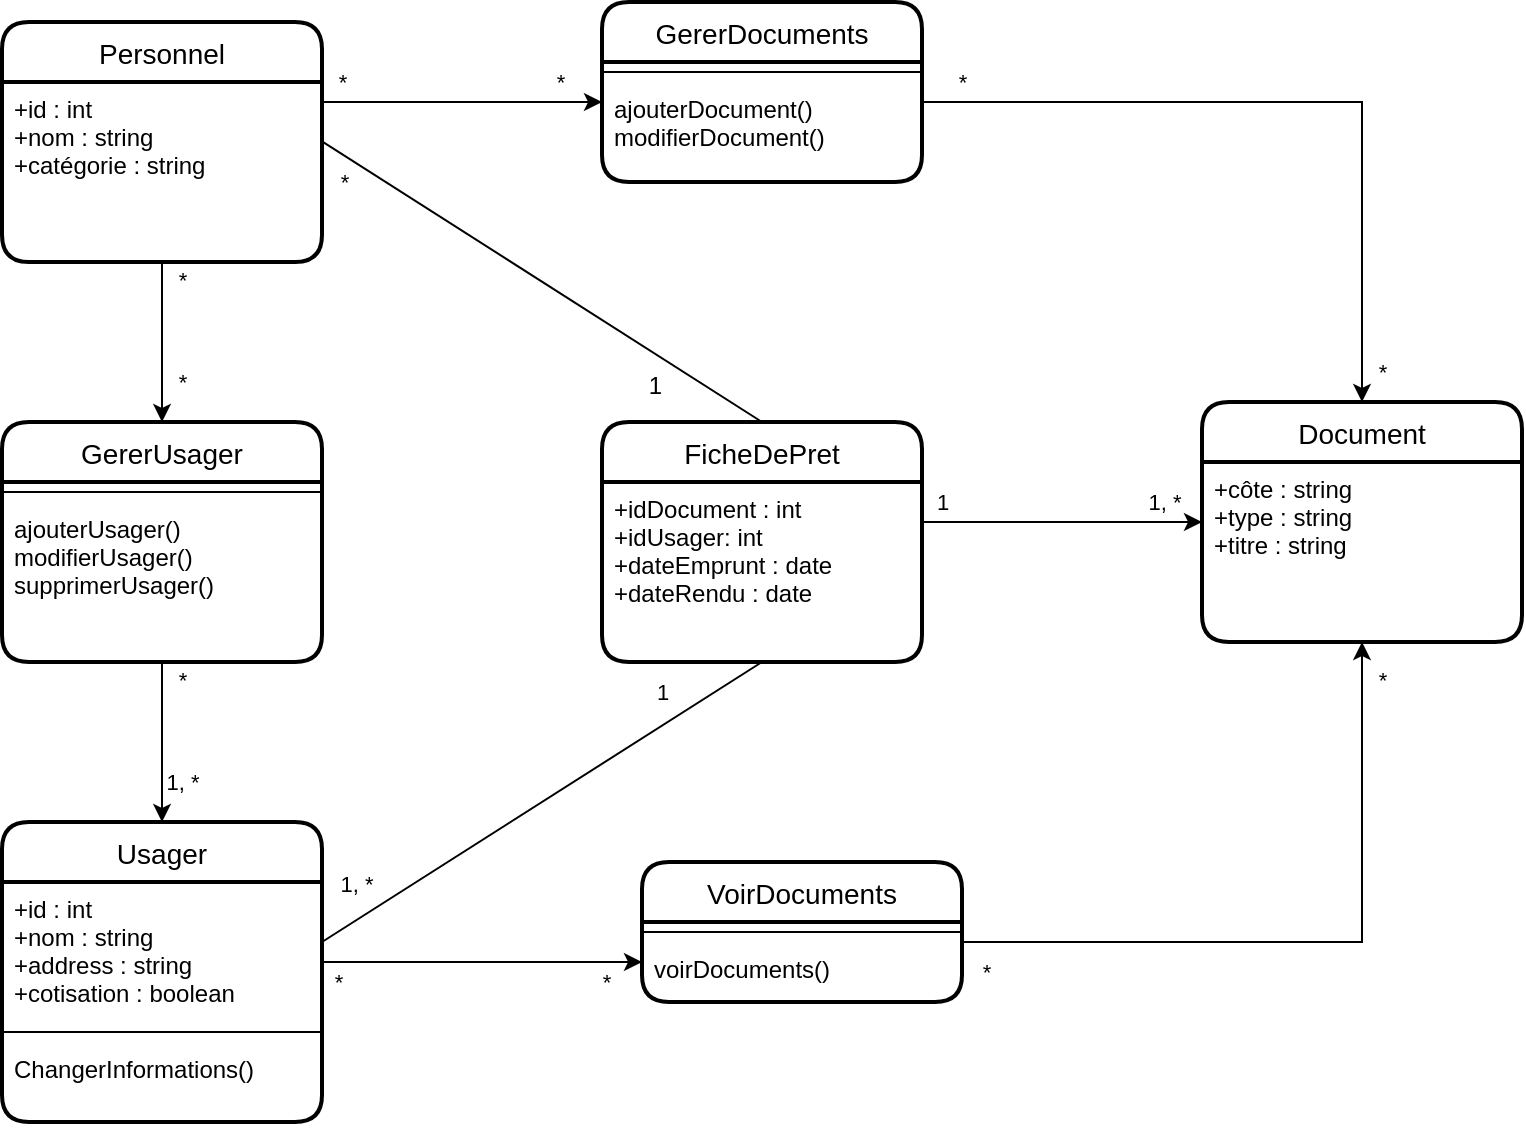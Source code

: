 <mxfile version="20.8.16" type="device"><diagram name="Page-1" id="PXcWsWgDegH-04_7bIJy"><mxGraphModel dx="777" dy="482" grid="1" gridSize="10" guides="1" tooltips="1" connect="1" arrows="1" fold="1" page="1" pageScale="1" pageWidth="850" pageHeight="1100" math="0" shadow="0"><root><mxCell id="0"/><mxCell id="1" parent="0"/><mxCell id="zXpPCSgOhFRxXym9Kdbs-14" value="Document" style="swimlane;childLayout=stackLayout;horizontal=1;startSize=30;horizontalStack=0;rounded=1;fontSize=14;fontStyle=0;strokeWidth=2;resizeParent=0;resizeLast=1;shadow=0;dashed=0;align=center;" parent="1" vertex="1"><mxGeometry x="640" y="230.0" width="160" height="120" as="geometry"/></mxCell><mxCell id="zXpPCSgOhFRxXym9Kdbs-15" value="+côte : string&#10;+type : string&#10;+titre : string" style="align=left;strokeColor=none;fillColor=none;spacingLeft=4;fontSize=12;verticalAlign=top;resizable=0;rotatable=0;part=1;" parent="zXpPCSgOhFRxXym9Kdbs-14" vertex="1"><mxGeometry y="30" width="160" height="90" as="geometry"/></mxCell><mxCell id="zXpPCSgOhFRxXym9Kdbs-16" value="" style="line;strokeWidth=1;rotatable=0;dashed=0;labelPosition=right;align=left;verticalAlign=middle;spacingTop=0;spacingLeft=6;points=[];portConstraint=eastwest;" parent="zXpPCSgOhFRxXym9Kdbs-14" vertex="1"><mxGeometry y="120" width="160" as="geometry"/></mxCell><mxCell id="zXpPCSgOhFRxXym9Kdbs-22" value="Usager" style="swimlane;childLayout=stackLayout;horizontal=1;startSize=30;horizontalStack=0;rounded=1;fontSize=14;fontStyle=0;strokeWidth=2;resizeParent=0;resizeLast=1;shadow=0;dashed=0;align=center;" parent="1" vertex="1"><mxGeometry x="40" y="440" width="160" height="150" as="geometry"/></mxCell><mxCell id="zXpPCSgOhFRxXym9Kdbs-64" value="+id : int&#10;+nom : string&#10;+address : string&#10;+cotisation : boolean" style="text;strokeColor=none;fillColor=none;spacingLeft=4;spacingRight=4;overflow=hidden;rotatable=0;points=[[0,0.5],[1,0.5]];portConstraint=eastwest;fontSize=12;" parent="zXpPCSgOhFRxXym9Kdbs-22" vertex="1"><mxGeometry y="30" width="160" height="70" as="geometry"/></mxCell><mxCell id="zXpPCSgOhFRxXym9Kdbs-66" value="" style="line;strokeWidth=1;rotatable=0;dashed=0;labelPosition=right;align=left;verticalAlign=middle;spacingTop=0;spacingLeft=6;points=[];portConstraint=eastwest;" parent="zXpPCSgOhFRxXym9Kdbs-22" vertex="1"><mxGeometry y="100" width="160" height="10" as="geometry"/></mxCell><mxCell id="zXpPCSgOhFRxXym9Kdbs-67" value="ChangerInformations()" style="text;strokeColor=none;fillColor=none;spacingLeft=4;spacingRight=4;overflow=hidden;rotatable=0;points=[[0,0.5],[1,0.5]];portConstraint=eastwest;fontSize=12;" parent="zXpPCSgOhFRxXym9Kdbs-22" vertex="1"><mxGeometry y="110" width="160" height="40" as="geometry"/></mxCell><mxCell id="zXpPCSgOhFRxXym9Kdbs-81" style="edgeStyle=orthogonalEdgeStyle;rounded=0;orthogonalLoop=1;jettySize=auto;html=1;exitX=0.5;exitY=1;exitDx=0;exitDy=0;entryX=0.5;entryY=0;entryDx=0;entryDy=0;" parent="1" source="zXpPCSgOhFRxXym9Kdbs-24" target="zXpPCSgOhFRxXym9Kdbs-78" edge="1"><mxGeometry relative="1" as="geometry"/></mxCell><mxCell id="4rcZRtIQad1Gh3afrB79-6" value="*" style="edgeLabel;html=1;align=center;verticalAlign=middle;resizable=0;points=[];" vertex="1" connectable="0" parent="zXpPCSgOhFRxXym9Kdbs-81"><mxGeometry x="-0.779" y="1" relative="1" as="geometry"><mxPoint x="9" as="offset"/></mxGeometry></mxCell><mxCell id="4rcZRtIQad1Gh3afrB79-8" value="*" style="edgeLabel;html=1;align=center;verticalAlign=middle;resizable=0;points=[];" vertex="1" connectable="0" parent="zXpPCSgOhFRxXym9Kdbs-81"><mxGeometry x="0.679" y="-1" relative="1" as="geometry"><mxPoint x="11" y="-7" as="offset"/></mxGeometry></mxCell><mxCell id="zXpPCSgOhFRxXym9Kdbs-24" value="Personnel" style="swimlane;childLayout=stackLayout;horizontal=1;startSize=30;horizontalStack=0;rounded=1;fontSize=14;fontStyle=0;strokeWidth=2;resizeParent=0;resizeLast=1;shadow=0;dashed=0;align=center;" parent="1" vertex="1"><mxGeometry x="40" y="40" width="160" height="120" as="geometry"><mxRectangle x="40" y="40" width="100" height="30" as="alternateBounds"/></mxGeometry></mxCell><mxCell id="zXpPCSgOhFRxXym9Kdbs-25" value="+id : int&#10;+nom : string&#10;+catégorie : string" style="align=left;strokeColor=none;fillColor=none;spacingLeft=4;fontSize=12;verticalAlign=top;resizable=0;rotatable=0;part=1;" parent="zXpPCSgOhFRxXym9Kdbs-24" vertex="1"><mxGeometry y="30" width="160" height="90" as="geometry"/></mxCell><mxCell id="zXpPCSgOhFRxXym9Kdbs-26" value="FicheDePret" style="swimlane;childLayout=stackLayout;horizontal=1;startSize=30;horizontalStack=0;rounded=1;fontSize=14;fontStyle=0;strokeWidth=2;resizeParent=0;resizeLast=1;shadow=0;dashed=0;align=center;" parent="1" vertex="1"><mxGeometry x="340" y="240" width="160" height="120" as="geometry"/></mxCell><mxCell id="zXpPCSgOhFRxXym9Kdbs-27" value="+idDocument : int&#10;+idUsager: int&#10;+dateEmprunt : date&#10;+dateRendu : date" style="align=left;strokeColor=none;fillColor=none;spacingLeft=4;fontSize=12;verticalAlign=top;resizable=0;rotatable=0;part=1;" parent="zXpPCSgOhFRxXym9Kdbs-26" vertex="1"><mxGeometry y="30" width="160" height="90" as="geometry"/></mxCell><mxCell id="zXpPCSgOhFRxXym9Kdbs-29" value="" style="endArrow=none;html=1;rounded=0;entryX=0.5;entryY=0;entryDx=0;entryDy=0;" parent="1" target="zXpPCSgOhFRxXym9Kdbs-26" edge="1"><mxGeometry relative="1" as="geometry"><mxPoint x="200" y="99.66" as="sourcePoint"/><mxPoint x="290" y="200" as="targetPoint"/></mxGeometry></mxCell><mxCell id="zXpPCSgOhFRxXym9Kdbs-30" value="1" style="resizable=0;html=1;align=right;verticalAlign=bottom;" parent="zXpPCSgOhFRxXym9Kdbs-29" connectable="0" vertex="1"><mxGeometry x="1" relative="1" as="geometry"><mxPoint x="-50" y="-10" as="offset"/></mxGeometry></mxCell><mxCell id="4rcZRtIQad1Gh3afrB79-1" value="*" style="edgeLabel;html=1;align=center;verticalAlign=middle;resizable=0;points=[];" vertex="1" connectable="0" parent="zXpPCSgOhFRxXym9Kdbs-29"><mxGeometry x="-0.937" y="1" relative="1" as="geometry"><mxPoint x="3" y="17" as="offset"/></mxGeometry></mxCell><mxCell id="zXpPCSgOhFRxXym9Kdbs-41" value="VoirDocuments" style="swimlane;childLayout=stackLayout;horizontal=1;startSize=30;horizontalStack=0;rounded=1;fontSize=14;fontStyle=0;strokeWidth=2;resizeParent=0;resizeLast=1;shadow=0;dashed=0;align=center;" parent="1" vertex="1"><mxGeometry x="360" y="460" width="160" height="70" as="geometry"/></mxCell><mxCell id="zXpPCSgOhFRxXym9Kdbs-43" value="" style="line;strokeWidth=1;rotatable=0;dashed=0;labelPosition=right;align=left;verticalAlign=middle;spacingTop=0;spacingLeft=6;points=[];portConstraint=eastwest;" parent="zXpPCSgOhFRxXym9Kdbs-41" vertex="1"><mxGeometry y="30" width="160" height="10" as="geometry"/></mxCell><mxCell id="zXpPCSgOhFRxXym9Kdbs-42" value="voirDocuments()" style="align=left;strokeColor=none;fillColor=none;spacingLeft=4;fontSize=12;verticalAlign=top;resizable=0;rotatable=0;part=1;" parent="zXpPCSgOhFRxXym9Kdbs-41" vertex="1"><mxGeometry y="40" width="160" height="30" as="geometry"/></mxCell><mxCell id="zXpPCSgOhFRxXym9Kdbs-71" value="GererDocuments" style="swimlane;childLayout=stackLayout;horizontal=1;startSize=30;horizontalStack=0;rounded=1;fontSize=14;fontStyle=0;strokeWidth=2;resizeParent=0;resizeLast=1;shadow=0;dashed=0;align=center;" parent="1" vertex="1"><mxGeometry x="340" y="30" width="160" height="90" as="geometry"/></mxCell><mxCell id="zXpPCSgOhFRxXym9Kdbs-73" value="" style="line;strokeWidth=1;rotatable=0;dashed=0;labelPosition=right;align=left;verticalAlign=middle;spacingTop=0;spacingLeft=6;points=[];portConstraint=eastwest;" parent="zXpPCSgOhFRxXym9Kdbs-71" vertex="1"><mxGeometry y="30" width="160" height="10" as="geometry"/></mxCell><mxCell id="zXpPCSgOhFRxXym9Kdbs-72" value="ajouterDocument()&#10;modifierDocument()&#10;" style="align=left;strokeColor=none;fillColor=none;spacingLeft=4;fontSize=12;verticalAlign=top;resizable=0;rotatable=0;part=1;" parent="zXpPCSgOhFRxXym9Kdbs-71" vertex="1"><mxGeometry y="40" width="160" height="50" as="geometry"/></mxCell><mxCell id="zXpPCSgOhFRxXym9Kdbs-75" style="edgeStyle=orthogonalEdgeStyle;rounded=0;orthogonalLoop=1;jettySize=auto;html=1;exitX=1;exitY=0.5;exitDx=0;exitDy=0;" parent="1" source="zXpPCSgOhFRxXym9Kdbs-25" edge="1"><mxGeometry relative="1" as="geometry"><mxPoint x="340" y="80" as="targetPoint"/><Array as="points"><mxPoint x="200" y="80"/><mxPoint x="340" y="80"/></Array></mxGeometry></mxCell><mxCell id="4rcZRtIQad1Gh3afrB79-15" value="*" style="edgeLabel;html=1;align=center;verticalAlign=middle;resizable=0;points=[];" vertex="1" connectable="0" parent="zXpPCSgOhFRxXym9Kdbs-75"><mxGeometry x="-0.488" y="2" relative="1" as="geometry"><mxPoint y="-8" as="offset"/></mxGeometry></mxCell><mxCell id="4rcZRtIQad1Gh3afrB79-16" value="*" style="edgeLabel;html=1;align=center;verticalAlign=middle;resizable=0;points=[];" vertex="1" connectable="0" parent="zXpPCSgOhFRxXym9Kdbs-75"><mxGeometry x="0.759" y="1" relative="1" as="geometry"><mxPoint y="-9" as="offset"/></mxGeometry></mxCell><mxCell id="zXpPCSgOhFRxXym9Kdbs-77" style="edgeStyle=orthogonalEdgeStyle;rounded=0;orthogonalLoop=1;jettySize=auto;html=1;entryX=0.5;entryY=0;entryDx=0;entryDy=0;" parent="1" target="zXpPCSgOhFRxXym9Kdbs-14" edge="1"><mxGeometry relative="1" as="geometry"><Array as="points"><mxPoint x="500" y="80"/><mxPoint x="720" y="80"/></Array><mxPoint x="500" y="80" as="sourcePoint"/></mxGeometry></mxCell><mxCell id="4rcZRtIQad1Gh3afrB79-17" value="*" style="edgeLabel;html=1;align=center;verticalAlign=middle;resizable=0;points=[];" vertex="1" connectable="0" parent="zXpPCSgOhFRxXym9Kdbs-77"><mxGeometry x="-0.888" y="-1" relative="1" as="geometry"><mxPoint x="-1" y="-11" as="offset"/></mxGeometry></mxCell><mxCell id="4rcZRtIQad1Gh3afrB79-18" value="*" style="edgeLabel;html=1;align=center;verticalAlign=middle;resizable=0;points=[];" vertex="1" connectable="0" parent="zXpPCSgOhFRxXym9Kdbs-77"><mxGeometry x="0.917" relative="1" as="geometry"><mxPoint x="10" as="offset"/></mxGeometry></mxCell><mxCell id="zXpPCSgOhFRxXym9Kdbs-82" style="edgeStyle=orthogonalEdgeStyle;rounded=0;orthogonalLoop=1;jettySize=auto;html=1;exitX=0.5;exitY=1;exitDx=0;exitDy=0;entryX=0.5;entryY=0;entryDx=0;entryDy=0;" parent="1" source="zXpPCSgOhFRxXym9Kdbs-78" target="zXpPCSgOhFRxXym9Kdbs-22" edge="1"><mxGeometry relative="1" as="geometry"/></mxCell><mxCell id="4rcZRtIQad1Gh3afrB79-9" value="*" style="edgeLabel;html=1;align=center;verticalAlign=middle;resizable=0;points=[];" vertex="1" connectable="0" parent="zXpPCSgOhFRxXym9Kdbs-82"><mxGeometry x="-0.793" relative="1" as="geometry"><mxPoint x="10" as="offset"/></mxGeometry></mxCell><mxCell id="4rcZRtIQad1Gh3afrB79-10" value="1, *" style="edgeLabel;html=1;align=center;verticalAlign=middle;resizable=0;points=[];" vertex="1" connectable="0" parent="zXpPCSgOhFRxXym9Kdbs-82"><mxGeometry x="0.679" relative="1" as="geometry"><mxPoint x="10" y="-7" as="offset"/></mxGeometry></mxCell><mxCell id="zXpPCSgOhFRxXym9Kdbs-78" value="GererUsager" style="swimlane;childLayout=stackLayout;horizontal=1;startSize=30;horizontalStack=0;rounded=1;fontSize=14;fontStyle=0;strokeWidth=2;resizeParent=0;resizeLast=1;shadow=0;dashed=0;align=center;" parent="1" vertex="1"><mxGeometry x="40" y="240" width="160" height="120" as="geometry"/></mxCell><mxCell id="zXpPCSgOhFRxXym9Kdbs-80" value="" style="line;strokeWidth=1;rotatable=0;dashed=0;labelPosition=right;align=left;verticalAlign=middle;spacingTop=0;spacingLeft=6;points=[];portConstraint=eastwest;" parent="zXpPCSgOhFRxXym9Kdbs-78" vertex="1"><mxGeometry y="30" width="160" height="10" as="geometry"/></mxCell><mxCell id="zXpPCSgOhFRxXym9Kdbs-79" value="ajouterUsager()&#10;modifierUsager()&#10;supprimerUsager()" style="align=left;strokeColor=none;fillColor=none;spacingLeft=4;fontSize=12;verticalAlign=top;resizable=0;rotatable=0;part=1;" parent="zXpPCSgOhFRxXym9Kdbs-78" vertex="1"><mxGeometry y="40" width="160" height="80" as="geometry"/></mxCell><mxCell id="zXpPCSgOhFRxXym9Kdbs-87" style="edgeStyle=orthogonalEdgeStyle;rounded=0;orthogonalLoop=1;jettySize=auto;html=1;exitX=1;exitY=0.25;exitDx=0;exitDy=0;" parent="1" source="zXpPCSgOhFRxXym9Kdbs-27" edge="1"><mxGeometry relative="1" as="geometry"><Array as="points"><mxPoint x="500" y="290"/><mxPoint x="640" y="290"/></Array><mxPoint x="640" y="290" as="targetPoint"/></mxGeometry></mxCell><mxCell id="zXpPCSgOhFRxXym9Kdbs-88" value="1, *" style="edgeLabel;html=1;align=center;verticalAlign=middle;resizable=0;points=[];" parent="zXpPCSgOhFRxXym9Kdbs-87" vertex="1" connectable="0"><mxGeometry x="0.751" y="1" relative="1" as="geometry"><mxPoint x="-2" y="-9" as="offset"/></mxGeometry></mxCell><mxCell id="4rcZRtIQad1Gh3afrB79-2" value="1" style="edgeLabel;html=1;align=center;verticalAlign=middle;resizable=0;points=[];" vertex="1" connectable="0" parent="zXpPCSgOhFRxXym9Kdbs-87"><mxGeometry x="-0.835" relative="1" as="geometry"><mxPoint y="-10" as="offset"/></mxGeometry></mxCell><mxCell id="zXpPCSgOhFRxXym9Kdbs-90" style="edgeStyle=orthogonalEdgeStyle;rounded=0;orthogonalLoop=1;jettySize=auto;html=1;exitX=1;exitY=0;exitDx=0;exitDy=0;" parent="1" source="zXpPCSgOhFRxXym9Kdbs-42" target="zXpPCSgOhFRxXym9Kdbs-15" edge="1"><mxGeometry relative="1" as="geometry"><Array as="points"><mxPoint x="720" y="500"/></Array></mxGeometry></mxCell><mxCell id="4rcZRtIQad1Gh3afrB79-13" value="*" style="edgeLabel;html=1;align=center;verticalAlign=middle;resizable=0;points=[];" vertex="1" connectable="0" parent="zXpPCSgOhFRxXym9Kdbs-90"><mxGeometry x="-0.934" y="1" relative="1" as="geometry"><mxPoint y="16" as="offset"/></mxGeometry></mxCell><mxCell id="4rcZRtIQad1Gh3afrB79-14" value="*" style="edgeLabel;html=1;align=center;verticalAlign=middle;resizable=0;points=[];" vertex="1" connectable="0" parent="zXpPCSgOhFRxXym9Kdbs-90"><mxGeometry x="0.895" y="-2" relative="1" as="geometry"><mxPoint x="8" as="offset"/></mxGeometry></mxCell><mxCell id="zXpPCSgOhFRxXym9Kdbs-91" style="edgeStyle=orthogonalEdgeStyle;rounded=0;orthogonalLoop=1;jettySize=auto;html=1;exitX=1;exitY=0.5;exitDx=0;exitDy=0;" parent="1" source="zXpPCSgOhFRxXym9Kdbs-64" edge="1"><mxGeometry relative="1" as="geometry"><mxPoint x="360" y="510" as="targetPoint"/><Array as="points"><mxPoint x="200" y="510"/><mxPoint x="360" y="510"/></Array></mxGeometry></mxCell><mxCell id="4rcZRtIQad1Gh3afrB79-11" value="*" style="edgeLabel;html=1;align=center;verticalAlign=middle;resizable=0;points=[];" vertex="1" connectable="0" parent="zXpPCSgOhFRxXym9Kdbs-91"><mxGeometry x="-0.848" y="1" relative="1" as="geometry"><mxPoint y="11" as="offset"/></mxGeometry></mxCell><mxCell id="4rcZRtIQad1Gh3afrB79-12" value="*" style="edgeLabel;html=1;align=center;verticalAlign=middle;resizable=0;points=[];" vertex="1" connectable="0" parent="zXpPCSgOhFRxXym9Kdbs-91"><mxGeometry x="0.779" relative="1" as="geometry"><mxPoint y="10" as="offset"/></mxGeometry></mxCell><mxCell id="4rcZRtIQad1Gh3afrB79-3" value="" style="endArrow=none;html=1;rounded=0;entryX=0.5;entryY=1;entryDx=0;entryDy=0;" edge="1" parent="1" target="zXpPCSgOhFRxXym9Kdbs-27"><mxGeometry width="50" height="50" relative="1" as="geometry"><mxPoint x="200" y="500" as="sourcePoint"/><mxPoint x="250" y="450" as="targetPoint"/></mxGeometry></mxCell><mxCell id="4rcZRtIQad1Gh3afrB79-4" value="1, *" style="edgeLabel;html=1;align=center;verticalAlign=middle;resizable=0;points=[];" vertex="1" connectable="0" parent="4rcZRtIQad1Gh3afrB79-3"><mxGeometry x="-0.848" relative="1" as="geometry"><mxPoint y="-19" as="offset"/></mxGeometry></mxCell><mxCell id="4rcZRtIQad1Gh3afrB79-5" value="1" style="edgeLabel;html=1;align=center;verticalAlign=middle;resizable=0;points=[];" vertex="1" connectable="0" parent="4rcZRtIQad1Gh3afrB79-3"><mxGeometry x="0.811" y="-2" relative="1" as="geometry"><mxPoint x="-30" as="offset"/></mxGeometry></mxCell></root></mxGraphModel></diagram></mxfile>